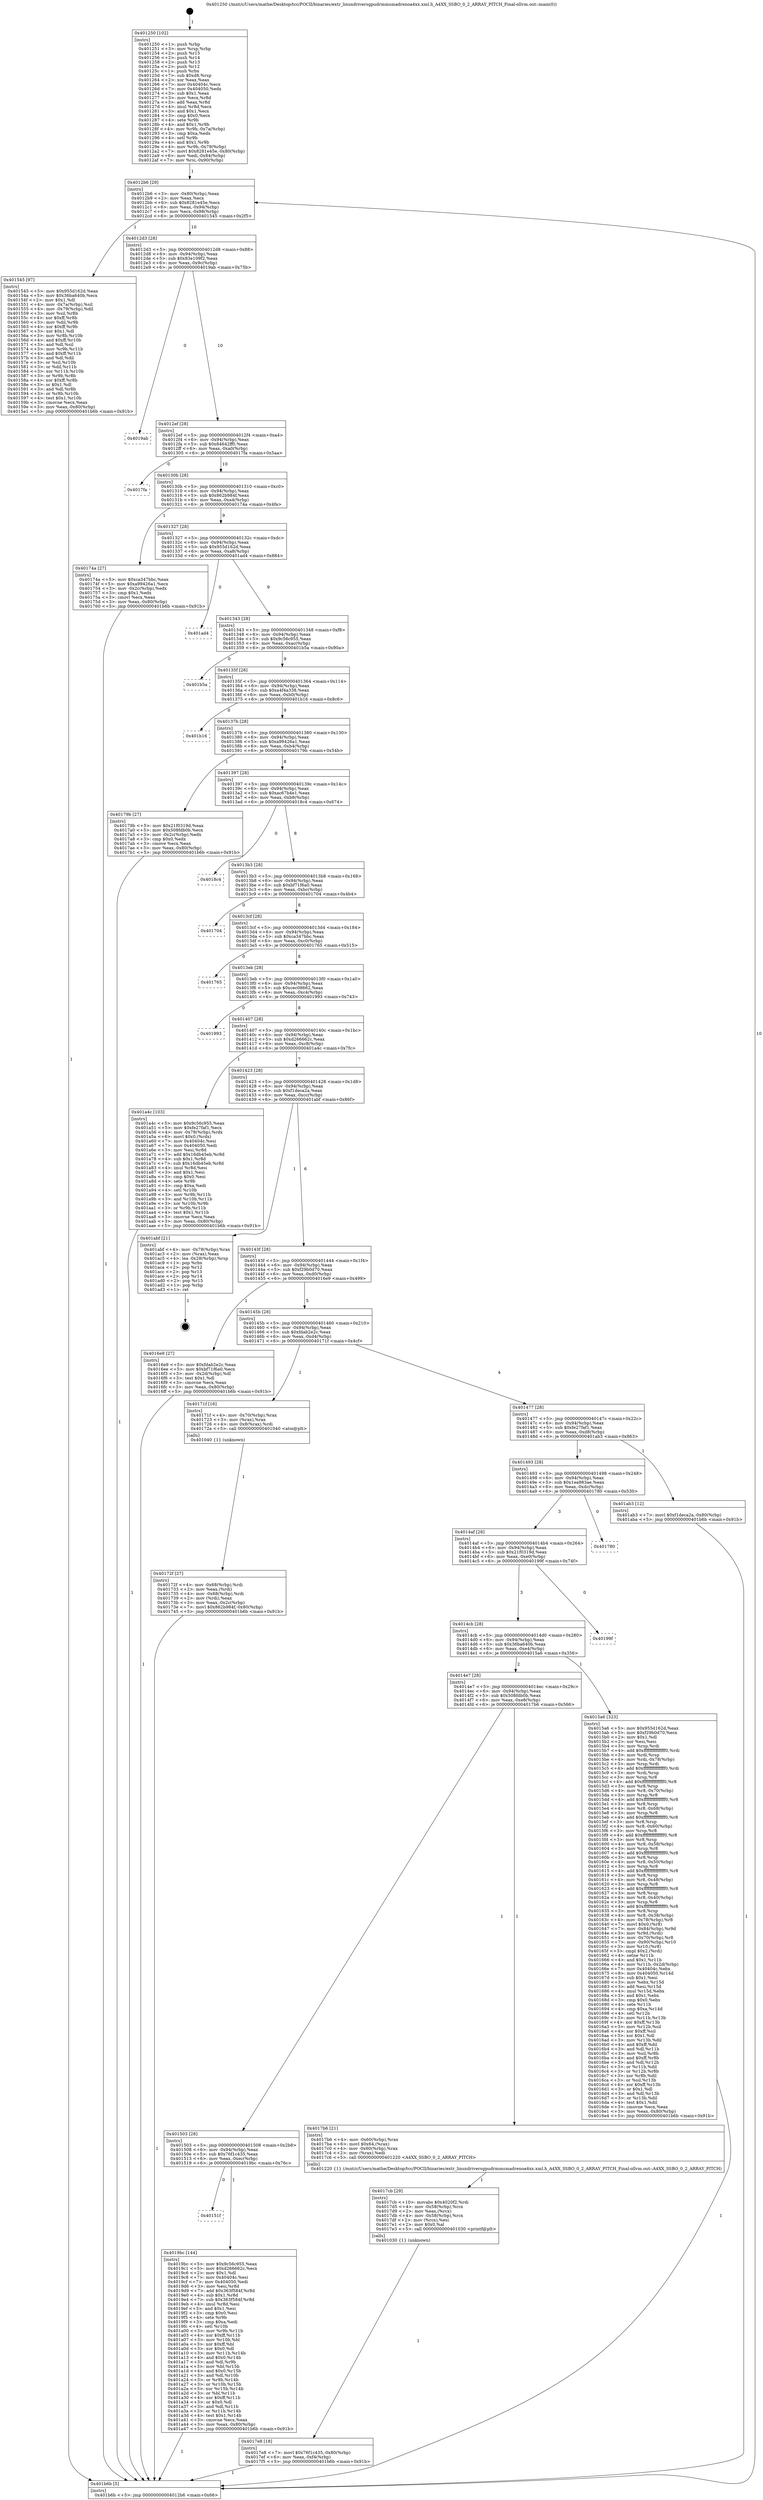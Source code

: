 digraph "0x401250" {
  label = "0x401250 (/mnt/c/Users/mathe/Desktop/tcc/POCII/binaries/extr_linuxdriversgpudrmmsmadrenoa4xx.xml.h_A4XX_SSBO_0_2_ARRAY_PITCH_Final-ollvm.out::main(0))"
  labelloc = "t"
  node[shape=record]

  Entry [label="",width=0.3,height=0.3,shape=circle,fillcolor=black,style=filled]
  "0x4012b6" [label="{
     0x4012b6 [29]\l
     | [instrs]\l
     &nbsp;&nbsp;0x4012b6 \<+3\>: mov -0x80(%rbp),%eax\l
     &nbsp;&nbsp;0x4012b9 \<+2\>: mov %eax,%ecx\l
     &nbsp;&nbsp;0x4012bb \<+6\>: sub $0x8281e45e,%ecx\l
     &nbsp;&nbsp;0x4012c1 \<+6\>: mov %eax,-0x94(%rbp)\l
     &nbsp;&nbsp;0x4012c7 \<+6\>: mov %ecx,-0x98(%rbp)\l
     &nbsp;&nbsp;0x4012cd \<+6\>: je 0000000000401545 \<main+0x2f5\>\l
  }"]
  "0x401545" [label="{
     0x401545 [97]\l
     | [instrs]\l
     &nbsp;&nbsp;0x401545 \<+5\>: mov $0x955d162d,%eax\l
     &nbsp;&nbsp;0x40154a \<+5\>: mov $0x36ba640b,%ecx\l
     &nbsp;&nbsp;0x40154f \<+2\>: mov $0x1,%dl\l
     &nbsp;&nbsp;0x401551 \<+4\>: mov -0x7a(%rbp),%sil\l
     &nbsp;&nbsp;0x401555 \<+4\>: mov -0x79(%rbp),%dil\l
     &nbsp;&nbsp;0x401559 \<+3\>: mov %sil,%r8b\l
     &nbsp;&nbsp;0x40155c \<+4\>: xor $0xff,%r8b\l
     &nbsp;&nbsp;0x401560 \<+3\>: mov %dil,%r9b\l
     &nbsp;&nbsp;0x401563 \<+4\>: xor $0xff,%r9b\l
     &nbsp;&nbsp;0x401567 \<+3\>: xor $0x1,%dl\l
     &nbsp;&nbsp;0x40156a \<+3\>: mov %r8b,%r10b\l
     &nbsp;&nbsp;0x40156d \<+4\>: and $0xff,%r10b\l
     &nbsp;&nbsp;0x401571 \<+3\>: and %dl,%sil\l
     &nbsp;&nbsp;0x401574 \<+3\>: mov %r9b,%r11b\l
     &nbsp;&nbsp;0x401577 \<+4\>: and $0xff,%r11b\l
     &nbsp;&nbsp;0x40157b \<+3\>: and %dl,%dil\l
     &nbsp;&nbsp;0x40157e \<+3\>: or %sil,%r10b\l
     &nbsp;&nbsp;0x401581 \<+3\>: or %dil,%r11b\l
     &nbsp;&nbsp;0x401584 \<+3\>: xor %r11b,%r10b\l
     &nbsp;&nbsp;0x401587 \<+3\>: or %r9b,%r8b\l
     &nbsp;&nbsp;0x40158a \<+4\>: xor $0xff,%r8b\l
     &nbsp;&nbsp;0x40158e \<+3\>: or $0x1,%dl\l
     &nbsp;&nbsp;0x401591 \<+3\>: and %dl,%r8b\l
     &nbsp;&nbsp;0x401594 \<+3\>: or %r8b,%r10b\l
     &nbsp;&nbsp;0x401597 \<+4\>: test $0x1,%r10b\l
     &nbsp;&nbsp;0x40159b \<+3\>: cmovne %ecx,%eax\l
     &nbsp;&nbsp;0x40159e \<+3\>: mov %eax,-0x80(%rbp)\l
     &nbsp;&nbsp;0x4015a1 \<+5\>: jmp 0000000000401b6b \<main+0x91b\>\l
  }"]
  "0x4012d3" [label="{
     0x4012d3 [28]\l
     | [instrs]\l
     &nbsp;&nbsp;0x4012d3 \<+5\>: jmp 00000000004012d8 \<main+0x88\>\l
     &nbsp;&nbsp;0x4012d8 \<+6\>: mov -0x94(%rbp),%eax\l
     &nbsp;&nbsp;0x4012de \<+5\>: sub $0x83e109f2,%eax\l
     &nbsp;&nbsp;0x4012e3 \<+6\>: mov %eax,-0x9c(%rbp)\l
     &nbsp;&nbsp;0x4012e9 \<+6\>: je 00000000004019ab \<main+0x75b\>\l
  }"]
  "0x401b6b" [label="{
     0x401b6b [5]\l
     | [instrs]\l
     &nbsp;&nbsp;0x401b6b \<+5\>: jmp 00000000004012b6 \<main+0x66\>\l
  }"]
  "0x401250" [label="{
     0x401250 [102]\l
     | [instrs]\l
     &nbsp;&nbsp;0x401250 \<+1\>: push %rbp\l
     &nbsp;&nbsp;0x401251 \<+3\>: mov %rsp,%rbp\l
     &nbsp;&nbsp;0x401254 \<+2\>: push %r15\l
     &nbsp;&nbsp;0x401256 \<+2\>: push %r14\l
     &nbsp;&nbsp;0x401258 \<+2\>: push %r13\l
     &nbsp;&nbsp;0x40125a \<+2\>: push %r12\l
     &nbsp;&nbsp;0x40125c \<+1\>: push %rbx\l
     &nbsp;&nbsp;0x40125d \<+7\>: sub $0xd8,%rsp\l
     &nbsp;&nbsp;0x401264 \<+2\>: xor %eax,%eax\l
     &nbsp;&nbsp;0x401266 \<+7\>: mov 0x40404c,%ecx\l
     &nbsp;&nbsp;0x40126d \<+7\>: mov 0x404050,%edx\l
     &nbsp;&nbsp;0x401274 \<+3\>: sub $0x1,%eax\l
     &nbsp;&nbsp;0x401277 \<+3\>: mov %ecx,%r8d\l
     &nbsp;&nbsp;0x40127a \<+3\>: add %eax,%r8d\l
     &nbsp;&nbsp;0x40127d \<+4\>: imul %r8d,%ecx\l
     &nbsp;&nbsp;0x401281 \<+3\>: and $0x1,%ecx\l
     &nbsp;&nbsp;0x401284 \<+3\>: cmp $0x0,%ecx\l
     &nbsp;&nbsp;0x401287 \<+4\>: sete %r9b\l
     &nbsp;&nbsp;0x40128b \<+4\>: and $0x1,%r9b\l
     &nbsp;&nbsp;0x40128f \<+4\>: mov %r9b,-0x7a(%rbp)\l
     &nbsp;&nbsp;0x401293 \<+3\>: cmp $0xa,%edx\l
     &nbsp;&nbsp;0x401296 \<+4\>: setl %r9b\l
     &nbsp;&nbsp;0x40129a \<+4\>: and $0x1,%r9b\l
     &nbsp;&nbsp;0x40129e \<+4\>: mov %r9b,-0x79(%rbp)\l
     &nbsp;&nbsp;0x4012a2 \<+7\>: movl $0x8281e45e,-0x80(%rbp)\l
     &nbsp;&nbsp;0x4012a9 \<+6\>: mov %edi,-0x84(%rbp)\l
     &nbsp;&nbsp;0x4012af \<+7\>: mov %rsi,-0x90(%rbp)\l
  }"]
  Exit [label="",width=0.3,height=0.3,shape=circle,fillcolor=black,style=filled,peripheries=2]
  "0x4019ab" [label="{
     0x4019ab\l
  }", style=dashed]
  "0x4012ef" [label="{
     0x4012ef [28]\l
     | [instrs]\l
     &nbsp;&nbsp;0x4012ef \<+5\>: jmp 00000000004012f4 \<main+0xa4\>\l
     &nbsp;&nbsp;0x4012f4 \<+6\>: mov -0x94(%rbp),%eax\l
     &nbsp;&nbsp;0x4012fa \<+5\>: sub $0x84642ff0,%eax\l
     &nbsp;&nbsp;0x4012ff \<+6\>: mov %eax,-0xa0(%rbp)\l
     &nbsp;&nbsp;0x401305 \<+6\>: je 00000000004017fa \<main+0x5aa\>\l
  }"]
  "0x40151f" [label="{
     0x40151f\l
  }", style=dashed]
  "0x4017fa" [label="{
     0x4017fa\l
  }", style=dashed]
  "0x40130b" [label="{
     0x40130b [28]\l
     | [instrs]\l
     &nbsp;&nbsp;0x40130b \<+5\>: jmp 0000000000401310 \<main+0xc0\>\l
     &nbsp;&nbsp;0x401310 \<+6\>: mov -0x94(%rbp),%eax\l
     &nbsp;&nbsp;0x401316 \<+5\>: sub $0x862b984f,%eax\l
     &nbsp;&nbsp;0x40131b \<+6\>: mov %eax,-0xa4(%rbp)\l
     &nbsp;&nbsp;0x401321 \<+6\>: je 000000000040174a \<main+0x4fa\>\l
  }"]
  "0x4019bc" [label="{
     0x4019bc [144]\l
     | [instrs]\l
     &nbsp;&nbsp;0x4019bc \<+5\>: mov $0x9c56c955,%eax\l
     &nbsp;&nbsp;0x4019c1 \<+5\>: mov $0xd266662c,%ecx\l
     &nbsp;&nbsp;0x4019c6 \<+2\>: mov $0x1,%dl\l
     &nbsp;&nbsp;0x4019c8 \<+7\>: mov 0x40404c,%esi\l
     &nbsp;&nbsp;0x4019cf \<+7\>: mov 0x404050,%edi\l
     &nbsp;&nbsp;0x4019d6 \<+3\>: mov %esi,%r8d\l
     &nbsp;&nbsp;0x4019d9 \<+7\>: add $0x363f584f,%r8d\l
     &nbsp;&nbsp;0x4019e0 \<+4\>: sub $0x1,%r8d\l
     &nbsp;&nbsp;0x4019e4 \<+7\>: sub $0x363f584f,%r8d\l
     &nbsp;&nbsp;0x4019eb \<+4\>: imul %r8d,%esi\l
     &nbsp;&nbsp;0x4019ef \<+3\>: and $0x1,%esi\l
     &nbsp;&nbsp;0x4019f2 \<+3\>: cmp $0x0,%esi\l
     &nbsp;&nbsp;0x4019f5 \<+4\>: sete %r9b\l
     &nbsp;&nbsp;0x4019f9 \<+3\>: cmp $0xa,%edi\l
     &nbsp;&nbsp;0x4019fc \<+4\>: setl %r10b\l
     &nbsp;&nbsp;0x401a00 \<+3\>: mov %r9b,%r11b\l
     &nbsp;&nbsp;0x401a03 \<+4\>: xor $0xff,%r11b\l
     &nbsp;&nbsp;0x401a07 \<+3\>: mov %r10b,%bl\l
     &nbsp;&nbsp;0x401a0a \<+3\>: xor $0xff,%bl\l
     &nbsp;&nbsp;0x401a0d \<+3\>: xor $0x0,%dl\l
     &nbsp;&nbsp;0x401a10 \<+3\>: mov %r11b,%r14b\l
     &nbsp;&nbsp;0x401a13 \<+4\>: and $0x0,%r14b\l
     &nbsp;&nbsp;0x401a17 \<+3\>: and %dl,%r9b\l
     &nbsp;&nbsp;0x401a1a \<+3\>: mov %bl,%r15b\l
     &nbsp;&nbsp;0x401a1d \<+4\>: and $0x0,%r15b\l
     &nbsp;&nbsp;0x401a21 \<+3\>: and %dl,%r10b\l
     &nbsp;&nbsp;0x401a24 \<+3\>: or %r9b,%r14b\l
     &nbsp;&nbsp;0x401a27 \<+3\>: or %r10b,%r15b\l
     &nbsp;&nbsp;0x401a2a \<+3\>: xor %r15b,%r14b\l
     &nbsp;&nbsp;0x401a2d \<+3\>: or %bl,%r11b\l
     &nbsp;&nbsp;0x401a30 \<+4\>: xor $0xff,%r11b\l
     &nbsp;&nbsp;0x401a34 \<+3\>: or $0x0,%dl\l
     &nbsp;&nbsp;0x401a37 \<+3\>: and %dl,%r11b\l
     &nbsp;&nbsp;0x401a3a \<+3\>: or %r11b,%r14b\l
     &nbsp;&nbsp;0x401a3d \<+4\>: test $0x1,%r14b\l
     &nbsp;&nbsp;0x401a41 \<+3\>: cmovne %ecx,%eax\l
     &nbsp;&nbsp;0x401a44 \<+3\>: mov %eax,-0x80(%rbp)\l
     &nbsp;&nbsp;0x401a47 \<+5\>: jmp 0000000000401b6b \<main+0x91b\>\l
  }"]
  "0x40174a" [label="{
     0x40174a [27]\l
     | [instrs]\l
     &nbsp;&nbsp;0x40174a \<+5\>: mov $0xca347bbc,%eax\l
     &nbsp;&nbsp;0x40174f \<+5\>: mov $0xa99426a1,%ecx\l
     &nbsp;&nbsp;0x401754 \<+3\>: mov -0x2c(%rbp),%edx\l
     &nbsp;&nbsp;0x401757 \<+3\>: cmp $0x1,%edx\l
     &nbsp;&nbsp;0x40175a \<+3\>: cmovl %ecx,%eax\l
     &nbsp;&nbsp;0x40175d \<+3\>: mov %eax,-0x80(%rbp)\l
     &nbsp;&nbsp;0x401760 \<+5\>: jmp 0000000000401b6b \<main+0x91b\>\l
  }"]
  "0x401327" [label="{
     0x401327 [28]\l
     | [instrs]\l
     &nbsp;&nbsp;0x401327 \<+5\>: jmp 000000000040132c \<main+0xdc\>\l
     &nbsp;&nbsp;0x40132c \<+6\>: mov -0x94(%rbp),%eax\l
     &nbsp;&nbsp;0x401332 \<+5\>: sub $0x955d162d,%eax\l
     &nbsp;&nbsp;0x401337 \<+6\>: mov %eax,-0xa8(%rbp)\l
     &nbsp;&nbsp;0x40133d \<+6\>: je 0000000000401ad4 \<main+0x884\>\l
  }"]
  "0x4017e8" [label="{
     0x4017e8 [18]\l
     | [instrs]\l
     &nbsp;&nbsp;0x4017e8 \<+7\>: movl $0x76f1c435,-0x80(%rbp)\l
     &nbsp;&nbsp;0x4017ef \<+6\>: mov %eax,-0xf4(%rbp)\l
     &nbsp;&nbsp;0x4017f5 \<+5\>: jmp 0000000000401b6b \<main+0x91b\>\l
  }"]
  "0x401ad4" [label="{
     0x401ad4\l
  }", style=dashed]
  "0x401343" [label="{
     0x401343 [28]\l
     | [instrs]\l
     &nbsp;&nbsp;0x401343 \<+5\>: jmp 0000000000401348 \<main+0xf8\>\l
     &nbsp;&nbsp;0x401348 \<+6\>: mov -0x94(%rbp),%eax\l
     &nbsp;&nbsp;0x40134e \<+5\>: sub $0x9c56c955,%eax\l
     &nbsp;&nbsp;0x401353 \<+6\>: mov %eax,-0xac(%rbp)\l
     &nbsp;&nbsp;0x401359 \<+6\>: je 0000000000401b5a \<main+0x90a\>\l
  }"]
  "0x4017cb" [label="{
     0x4017cb [29]\l
     | [instrs]\l
     &nbsp;&nbsp;0x4017cb \<+10\>: movabs $0x4020f2,%rdi\l
     &nbsp;&nbsp;0x4017d5 \<+4\>: mov -0x58(%rbp),%rcx\l
     &nbsp;&nbsp;0x4017d9 \<+2\>: mov %eax,(%rcx)\l
     &nbsp;&nbsp;0x4017db \<+4\>: mov -0x58(%rbp),%rcx\l
     &nbsp;&nbsp;0x4017df \<+2\>: mov (%rcx),%esi\l
     &nbsp;&nbsp;0x4017e1 \<+2\>: mov $0x0,%al\l
     &nbsp;&nbsp;0x4017e3 \<+5\>: call 0000000000401030 \<printf@plt\>\l
     | [calls]\l
     &nbsp;&nbsp;0x401030 \{1\} (unknown)\l
  }"]
  "0x401b5a" [label="{
     0x401b5a\l
  }", style=dashed]
  "0x40135f" [label="{
     0x40135f [28]\l
     | [instrs]\l
     &nbsp;&nbsp;0x40135f \<+5\>: jmp 0000000000401364 \<main+0x114\>\l
     &nbsp;&nbsp;0x401364 \<+6\>: mov -0x94(%rbp),%eax\l
     &nbsp;&nbsp;0x40136a \<+5\>: sub $0xa4f4a338,%eax\l
     &nbsp;&nbsp;0x40136f \<+6\>: mov %eax,-0xb0(%rbp)\l
     &nbsp;&nbsp;0x401375 \<+6\>: je 0000000000401b16 \<main+0x8c6\>\l
  }"]
  "0x401503" [label="{
     0x401503 [28]\l
     | [instrs]\l
     &nbsp;&nbsp;0x401503 \<+5\>: jmp 0000000000401508 \<main+0x2b8\>\l
     &nbsp;&nbsp;0x401508 \<+6\>: mov -0x94(%rbp),%eax\l
     &nbsp;&nbsp;0x40150e \<+5\>: sub $0x76f1c435,%eax\l
     &nbsp;&nbsp;0x401513 \<+6\>: mov %eax,-0xec(%rbp)\l
     &nbsp;&nbsp;0x401519 \<+6\>: je 00000000004019bc \<main+0x76c\>\l
  }"]
  "0x401b16" [label="{
     0x401b16\l
  }", style=dashed]
  "0x40137b" [label="{
     0x40137b [28]\l
     | [instrs]\l
     &nbsp;&nbsp;0x40137b \<+5\>: jmp 0000000000401380 \<main+0x130\>\l
     &nbsp;&nbsp;0x401380 \<+6\>: mov -0x94(%rbp),%eax\l
     &nbsp;&nbsp;0x401386 \<+5\>: sub $0xa99426a1,%eax\l
     &nbsp;&nbsp;0x40138b \<+6\>: mov %eax,-0xb4(%rbp)\l
     &nbsp;&nbsp;0x401391 \<+6\>: je 000000000040179b \<main+0x54b\>\l
  }"]
  "0x4017b6" [label="{
     0x4017b6 [21]\l
     | [instrs]\l
     &nbsp;&nbsp;0x4017b6 \<+4\>: mov -0x60(%rbp),%rax\l
     &nbsp;&nbsp;0x4017ba \<+6\>: movl $0x64,(%rax)\l
     &nbsp;&nbsp;0x4017c0 \<+4\>: mov -0x60(%rbp),%rax\l
     &nbsp;&nbsp;0x4017c4 \<+2\>: mov (%rax),%edi\l
     &nbsp;&nbsp;0x4017c6 \<+5\>: call 0000000000401220 \<A4XX_SSBO_0_2_ARRAY_PITCH\>\l
     | [calls]\l
     &nbsp;&nbsp;0x401220 \{1\} (/mnt/c/Users/mathe/Desktop/tcc/POCII/binaries/extr_linuxdriversgpudrmmsmadrenoa4xx.xml.h_A4XX_SSBO_0_2_ARRAY_PITCH_Final-ollvm.out::A4XX_SSBO_0_2_ARRAY_PITCH)\l
  }"]
  "0x40179b" [label="{
     0x40179b [27]\l
     | [instrs]\l
     &nbsp;&nbsp;0x40179b \<+5\>: mov $0x21f0319d,%eax\l
     &nbsp;&nbsp;0x4017a0 \<+5\>: mov $0x508fdb0b,%ecx\l
     &nbsp;&nbsp;0x4017a5 \<+3\>: mov -0x2c(%rbp),%edx\l
     &nbsp;&nbsp;0x4017a8 \<+3\>: cmp $0x0,%edx\l
     &nbsp;&nbsp;0x4017ab \<+3\>: cmove %ecx,%eax\l
     &nbsp;&nbsp;0x4017ae \<+3\>: mov %eax,-0x80(%rbp)\l
     &nbsp;&nbsp;0x4017b1 \<+5\>: jmp 0000000000401b6b \<main+0x91b\>\l
  }"]
  "0x401397" [label="{
     0x401397 [28]\l
     | [instrs]\l
     &nbsp;&nbsp;0x401397 \<+5\>: jmp 000000000040139c \<main+0x14c\>\l
     &nbsp;&nbsp;0x40139c \<+6\>: mov -0x94(%rbp),%eax\l
     &nbsp;&nbsp;0x4013a2 \<+5\>: sub $0xac67b4e1,%eax\l
     &nbsp;&nbsp;0x4013a7 \<+6\>: mov %eax,-0xb8(%rbp)\l
     &nbsp;&nbsp;0x4013ad \<+6\>: je 00000000004018c4 \<main+0x674\>\l
  }"]
  "0x40172f" [label="{
     0x40172f [27]\l
     | [instrs]\l
     &nbsp;&nbsp;0x40172f \<+4\>: mov -0x68(%rbp),%rdi\l
     &nbsp;&nbsp;0x401733 \<+2\>: mov %eax,(%rdi)\l
     &nbsp;&nbsp;0x401735 \<+4\>: mov -0x68(%rbp),%rdi\l
     &nbsp;&nbsp;0x401739 \<+2\>: mov (%rdi),%eax\l
     &nbsp;&nbsp;0x40173b \<+3\>: mov %eax,-0x2c(%rbp)\l
     &nbsp;&nbsp;0x40173e \<+7\>: movl $0x862b984f,-0x80(%rbp)\l
     &nbsp;&nbsp;0x401745 \<+5\>: jmp 0000000000401b6b \<main+0x91b\>\l
  }"]
  "0x4018c4" [label="{
     0x4018c4\l
  }", style=dashed]
  "0x4013b3" [label="{
     0x4013b3 [28]\l
     | [instrs]\l
     &nbsp;&nbsp;0x4013b3 \<+5\>: jmp 00000000004013b8 \<main+0x168\>\l
     &nbsp;&nbsp;0x4013b8 \<+6\>: mov -0x94(%rbp),%eax\l
     &nbsp;&nbsp;0x4013be \<+5\>: sub $0xbf71f6a0,%eax\l
     &nbsp;&nbsp;0x4013c3 \<+6\>: mov %eax,-0xbc(%rbp)\l
     &nbsp;&nbsp;0x4013c9 \<+6\>: je 0000000000401704 \<main+0x4b4\>\l
  }"]
  "0x4014e7" [label="{
     0x4014e7 [28]\l
     | [instrs]\l
     &nbsp;&nbsp;0x4014e7 \<+5\>: jmp 00000000004014ec \<main+0x29c\>\l
     &nbsp;&nbsp;0x4014ec \<+6\>: mov -0x94(%rbp),%eax\l
     &nbsp;&nbsp;0x4014f2 \<+5\>: sub $0x508fdb0b,%eax\l
     &nbsp;&nbsp;0x4014f7 \<+6\>: mov %eax,-0xe8(%rbp)\l
     &nbsp;&nbsp;0x4014fd \<+6\>: je 00000000004017b6 \<main+0x566\>\l
  }"]
  "0x401704" [label="{
     0x401704\l
  }", style=dashed]
  "0x4013cf" [label="{
     0x4013cf [28]\l
     | [instrs]\l
     &nbsp;&nbsp;0x4013cf \<+5\>: jmp 00000000004013d4 \<main+0x184\>\l
     &nbsp;&nbsp;0x4013d4 \<+6\>: mov -0x94(%rbp),%eax\l
     &nbsp;&nbsp;0x4013da \<+5\>: sub $0xca347bbc,%eax\l
     &nbsp;&nbsp;0x4013df \<+6\>: mov %eax,-0xc0(%rbp)\l
     &nbsp;&nbsp;0x4013e5 \<+6\>: je 0000000000401765 \<main+0x515\>\l
  }"]
  "0x4015a6" [label="{
     0x4015a6 [323]\l
     | [instrs]\l
     &nbsp;&nbsp;0x4015a6 \<+5\>: mov $0x955d162d,%eax\l
     &nbsp;&nbsp;0x4015ab \<+5\>: mov $0xf29b0d70,%ecx\l
     &nbsp;&nbsp;0x4015b0 \<+2\>: mov $0x1,%dl\l
     &nbsp;&nbsp;0x4015b2 \<+2\>: xor %esi,%esi\l
     &nbsp;&nbsp;0x4015b4 \<+3\>: mov %rsp,%rdi\l
     &nbsp;&nbsp;0x4015b7 \<+4\>: add $0xfffffffffffffff0,%rdi\l
     &nbsp;&nbsp;0x4015bb \<+3\>: mov %rdi,%rsp\l
     &nbsp;&nbsp;0x4015be \<+4\>: mov %rdi,-0x78(%rbp)\l
     &nbsp;&nbsp;0x4015c2 \<+3\>: mov %rsp,%rdi\l
     &nbsp;&nbsp;0x4015c5 \<+4\>: add $0xfffffffffffffff0,%rdi\l
     &nbsp;&nbsp;0x4015c9 \<+3\>: mov %rdi,%rsp\l
     &nbsp;&nbsp;0x4015cc \<+3\>: mov %rsp,%r8\l
     &nbsp;&nbsp;0x4015cf \<+4\>: add $0xfffffffffffffff0,%r8\l
     &nbsp;&nbsp;0x4015d3 \<+3\>: mov %r8,%rsp\l
     &nbsp;&nbsp;0x4015d6 \<+4\>: mov %r8,-0x70(%rbp)\l
     &nbsp;&nbsp;0x4015da \<+3\>: mov %rsp,%r8\l
     &nbsp;&nbsp;0x4015dd \<+4\>: add $0xfffffffffffffff0,%r8\l
     &nbsp;&nbsp;0x4015e1 \<+3\>: mov %r8,%rsp\l
     &nbsp;&nbsp;0x4015e4 \<+4\>: mov %r8,-0x68(%rbp)\l
     &nbsp;&nbsp;0x4015e8 \<+3\>: mov %rsp,%r8\l
     &nbsp;&nbsp;0x4015eb \<+4\>: add $0xfffffffffffffff0,%r8\l
     &nbsp;&nbsp;0x4015ef \<+3\>: mov %r8,%rsp\l
     &nbsp;&nbsp;0x4015f2 \<+4\>: mov %r8,-0x60(%rbp)\l
     &nbsp;&nbsp;0x4015f6 \<+3\>: mov %rsp,%r8\l
     &nbsp;&nbsp;0x4015f9 \<+4\>: add $0xfffffffffffffff0,%r8\l
     &nbsp;&nbsp;0x4015fd \<+3\>: mov %r8,%rsp\l
     &nbsp;&nbsp;0x401600 \<+4\>: mov %r8,-0x58(%rbp)\l
     &nbsp;&nbsp;0x401604 \<+3\>: mov %rsp,%r8\l
     &nbsp;&nbsp;0x401607 \<+4\>: add $0xfffffffffffffff0,%r8\l
     &nbsp;&nbsp;0x40160b \<+3\>: mov %r8,%rsp\l
     &nbsp;&nbsp;0x40160e \<+4\>: mov %r8,-0x50(%rbp)\l
     &nbsp;&nbsp;0x401612 \<+3\>: mov %rsp,%r8\l
     &nbsp;&nbsp;0x401615 \<+4\>: add $0xfffffffffffffff0,%r8\l
     &nbsp;&nbsp;0x401619 \<+3\>: mov %r8,%rsp\l
     &nbsp;&nbsp;0x40161c \<+4\>: mov %r8,-0x48(%rbp)\l
     &nbsp;&nbsp;0x401620 \<+3\>: mov %rsp,%r8\l
     &nbsp;&nbsp;0x401623 \<+4\>: add $0xfffffffffffffff0,%r8\l
     &nbsp;&nbsp;0x401627 \<+3\>: mov %r8,%rsp\l
     &nbsp;&nbsp;0x40162a \<+4\>: mov %r8,-0x40(%rbp)\l
     &nbsp;&nbsp;0x40162e \<+3\>: mov %rsp,%r8\l
     &nbsp;&nbsp;0x401631 \<+4\>: add $0xfffffffffffffff0,%r8\l
     &nbsp;&nbsp;0x401635 \<+3\>: mov %r8,%rsp\l
     &nbsp;&nbsp;0x401638 \<+4\>: mov %r8,-0x38(%rbp)\l
     &nbsp;&nbsp;0x40163c \<+4\>: mov -0x78(%rbp),%r8\l
     &nbsp;&nbsp;0x401640 \<+7\>: movl $0x0,(%r8)\l
     &nbsp;&nbsp;0x401647 \<+7\>: mov -0x84(%rbp),%r9d\l
     &nbsp;&nbsp;0x40164e \<+3\>: mov %r9d,(%rdi)\l
     &nbsp;&nbsp;0x401651 \<+4\>: mov -0x70(%rbp),%r8\l
     &nbsp;&nbsp;0x401655 \<+7\>: mov -0x90(%rbp),%r10\l
     &nbsp;&nbsp;0x40165c \<+3\>: mov %r10,(%r8)\l
     &nbsp;&nbsp;0x40165f \<+3\>: cmpl $0x2,(%rdi)\l
     &nbsp;&nbsp;0x401662 \<+4\>: setne %r11b\l
     &nbsp;&nbsp;0x401666 \<+4\>: and $0x1,%r11b\l
     &nbsp;&nbsp;0x40166a \<+4\>: mov %r11b,-0x2d(%rbp)\l
     &nbsp;&nbsp;0x40166e \<+7\>: mov 0x40404c,%ebx\l
     &nbsp;&nbsp;0x401675 \<+8\>: mov 0x404050,%r14d\l
     &nbsp;&nbsp;0x40167d \<+3\>: sub $0x1,%esi\l
     &nbsp;&nbsp;0x401680 \<+3\>: mov %ebx,%r15d\l
     &nbsp;&nbsp;0x401683 \<+3\>: add %esi,%r15d\l
     &nbsp;&nbsp;0x401686 \<+4\>: imul %r15d,%ebx\l
     &nbsp;&nbsp;0x40168a \<+3\>: and $0x1,%ebx\l
     &nbsp;&nbsp;0x40168d \<+3\>: cmp $0x0,%ebx\l
     &nbsp;&nbsp;0x401690 \<+4\>: sete %r11b\l
     &nbsp;&nbsp;0x401694 \<+4\>: cmp $0xa,%r14d\l
     &nbsp;&nbsp;0x401698 \<+4\>: setl %r12b\l
     &nbsp;&nbsp;0x40169c \<+3\>: mov %r11b,%r13b\l
     &nbsp;&nbsp;0x40169f \<+4\>: xor $0xff,%r13b\l
     &nbsp;&nbsp;0x4016a3 \<+3\>: mov %r12b,%sil\l
     &nbsp;&nbsp;0x4016a6 \<+4\>: xor $0xff,%sil\l
     &nbsp;&nbsp;0x4016aa \<+3\>: xor $0x1,%dl\l
     &nbsp;&nbsp;0x4016ad \<+3\>: mov %r13b,%dil\l
     &nbsp;&nbsp;0x4016b0 \<+4\>: and $0xff,%dil\l
     &nbsp;&nbsp;0x4016b4 \<+3\>: and %dl,%r11b\l
     &nbsp;&nbsp;0x4016b7 \<+3\>: mov %sil,%r8b\l
     &nbsp;&nbsp;0x4016ba \<+4\>: and $0xff,%r8b\l
     &nbsp;&nbsp;0x4016be \<+3\>: and %dl,%r12b\l
     &nbsp;&nbsp;0x4016c1 \<+3\>: or %r11b,%dil\l
     &nbsp;&nbsp;0x4016c4 \<+3\>: or %r12b,%r8b\l
     &nbsp;&nbsp;0x4016c7 \<+3\>: xor %r8b,%dil\l
     &nbsp;&nbsp;0x4016ca \<+3\>: or %sil,%r13b\l
     &nbsp;&nbsp;0x4016cd \<+4\>: xor $0xff,%r13b\l
     &nbsp;&nbsp;0x4016d1 \<+3\>: or $0x1,%dl\l
     &nbsp;&nbsp;0x4016d4 \<+3\>: and %dl,%r13b\l
     &nbsp;&nbsp;0x4016d7 \<+3\>: or %r13b,%dil\l
     &nbsp;&nbsp;0x4016da \<+4\>: test $0x1,%dil\l
     &nbsp;&nbsp;0x4016de \<+3\>: cmovne %ecx,%eax\l
     &nbsp;&nbsp;0x4016e1 \<+3\>: mov %eax,-0x80(%rbp)\l
     &nbsp;&nbsp;0x4016e4 \<+5\>: jmp 0000000000401b6b \<main+0x91b\>\l
  }"]
  "0x401765" [label="{
     0x401765\l
  }", style=dashed]
  "0x4013eb" [label="{
     0x4013eb [28]\l
     | [instrs]\l
     &nbsp;&nbsp;0x4013eb \<+5\>: jmp 00000000004013f0 \<main+0x1a0\>\l
     &nbsp;&nbsp;0x4013f0 \<+6\>: mov -0x94(%rbp),%eax\l
     &nbsp;&nbsp;0x4013f6 \<+5\>: sub $0xcec08662,%eax\l
     &nbsp;&nbsp;0x4013fb \<+6\>: mov %eax,-0xc4(%rbp)\l
     &nbsp;&nbsp;0x401401 \<+6\>: je 0000000000401993 \<main+0x743\>\l
  }"]
  "0x4014cb" [label="{
     0x4014cb [28]\l
     | [instrs]\l
     &nbsp;&nbsp;0x4014cb \<+5\>: jmp 00000000004014d0 \<main+0x280\>\l
     &nbsp;&nbsp;0x4014d0 \<+6\>: mov -0x94(%rbp),%eax\l
     &nbsp;&nbsp;0x4014d6 \<+5\>: sub $0x36ba640b,%eax\l
     &nbsp;&nbsp;0x4014db \<+6\>: mov %eax,-0xe4(%rbp)\l
     &nbsp;&nbsp;0x4014e1 \<+6\>: je 00000000004015a6 \<main+0x356\>\l
  }"]
  "0x401993" [label="{
     0x401993\l
  }", style=dashed]
  "0x401407" [label="{
     0x401407 [28]\l
     | [instrs]\l
     &nbsp;&nbsp;0x401407 \<+5\>: jmp 000000000040140c \<main+0x1bc\>\l
     &nbsp;&nbsp;0x40140c \<+6\>: mov -0x94(%rbp),%eax\l
     &nbsp;&nbsp;0x401412 \<+5\>: sub $0xd266662c,%eax\l
     &nbsp;&nbsp;0x401417 \<+6\>: mov %eax,-0xc8(%rbp)\l
     &nbsp;&nbsp;0x40141d \<+6\>: je 0000000000401a4c \<main+0x7fc\>\l
  }"]
  "0x40199f" [label="{
     0x40199f\l
  }", style=dashed]
  "0x401a4c" [label="{
     0x401a4c [103]\l
     | [instrs]\l
     &nbsp;&nbsp;0x401a4c \<+5\>: mov $0x9c56c955,%eax\l
     &nbsp;&nbsp;0x401a51 \<+5\>: mov $0xfe27faf1,%ecx\l
     &nbsp;&nbsp;0x401a56 \<+4\>: mov -0x78(%rbp),%rdx\l
     &nbsp;&nbsp;0x401a5a \<+6\>: movl $0x0,(%rdx)\l
     &nbsp;&nbsp;0x401a60 \<+7\>: mov 0x40404c,%esi\l
     &nbsp;&nbsp;0x401a67 \<+7\>: mov 0x404050,%edi\l
     &nbsp;&nbsp;0x401a6e \<+3\>: mov %esi,%r8d\l
     &nbsp;&nbsp;0x401a71 \<+7\>: add $0x16db45eb,%r8d\l
     &nbsp;&nbsp;0x401a78 \<+4\>: sub $0x1,%r8d\l
     &nbsp;&nbsp;0x401a7c \<+7\>: sub $0x16db45eb,%r8d\l
     &nbsp;&nbsp;0x401a83 \<+4\>: imul %r8d,%esi\l
     &nbsp;&nbsp;0x401a87 \<+3\>: and $0x1,%esi\l
     &nbsp;&nbsp;0x401a8a \<+3\>: cmp $0x0,%esi\l
     &nbsp;&nbsp;0x401a8d \<+4\>: sete %r9b\l
     &nbsp;&nbsp;0x401a91 \<+3\>: cmp $0xa,%edi\l
     &nbsp;&nbsp;0x401a94 \<+4\>: setl %r10b\l
     &nbsp;&nbsp;0x401a98 \<+3\>: mov %r9b,%r11b\l
     &nbsp;&nbsp;0x401a9b \<+3\>: and %r10b,%r11b\l
     &nbsp;&nbsp;0x401a9e \<+3\>: xor %r10b,%r9b\l
     &nbsp;&nbsp;0x401aa1 \<+3\>: or %r9b,%r11b\l
     &nbsp;&nbsp;0x401aa4 \<+4\>: test $0x1,%r11b\l
     &nbsp;&nbsp;0x401aa8 \<+3\>: cmovne %ecx,%eax\l
     &nbsp;&nbsp;0x401aab \<+3\>: mov %eax,-0x80(%rbp)\l
     &nbsp;&nbsp;0x401aae \<+5\>: jmp 0000000000401b6b \<main+0x91b\>\l
  }"]
  "0x401423" [label="{
     0x401423 [28]\l
     | [instrs]\l
     &nbsp;&nbsp;0x401423 \<+5\>: jmp 0000000000401428 \<main+0x1d8\>\l
     &nbsp;&nbsp;0x401428 \<+6\>: mov -0x94(%rbp),%eax\l
     &nbsp;&nbsp;0x40142e \<+5\>: sub $0xf1deca2a,%eax\l
     &nbsp;&nbsp;0x401433 \<+6\>: mov %eax,-0xcc(%rbp)\l
     &nbsp;&nbsp;0x401439 \<+6\>: je 0000000000401abf \<main+0x86f\>\l
  }"]
  "0x4014af" [label="{
     0x4014af [28]\l
     | [instrs]\l
     &nbsp;&nbsp;0x4014af \<+5\>: jmp 00000000004014b4 \<main+0x264\>\l
     &nbsp;&nbsp;0x4014b4 \<+6\>: mov -0x94(%rbp),%eax\l
     &nbsp;&nbsp;0x4014ba \<+5\>: sub $0x21f0319d,%eax\l
     &nbsp;&nbsp;0x4014bf \<+6\>: mov %eax,-0xe0(%rbp)\l
     &nbsp;&nbsp;0x4014c5 \<+6\>: je 000000000040199f \<main+0x74f\>\l
  }"]
  "0x401abf" [label="{
     0x401abf [21]\l
     | [instrs]\l
     &nbsp;&nbsp;0x401abf \<+4\>: mov -0x78(%rbp),%rax\l
     &nbsp;&nbsp;0x401ac3 \<+2\>: mov (%rax),%eax\l
     &nbsp;&nbsp;0x401ac5 \<+4\>: lea -0x28(%rbp),%rsp\l
     &nbsp;&nbsp;0x401ac9 \<+1\>: pop %rbx\l
     &nbsp;&nbsp;0x401aca \<+2\>: pop %r12\l
     &nbsp;&nbsp;0x401acc \<+2\>: pop %r13\l
     &nbsp;&nbsp;0x401ace \<+2\>: pop %r14\l
     &nbsp;&nbsp;0x401ad0 \<+2\>: pop %r15\l
     &nbsp;&nbsp;0x401ad2 \<+1\>: pop %rbp\l
     &nbsp;&nbsp;0x401ad3 \<+1\>: ret\l
  }"]
  "0x40143f" [label="{
     0x40143f [28]\l
     | [instrs]\l
     &nbsp;&nbsp;0x40143f \<+5\>: jmp 0000000000401444 \<main+0x1f4\>\l
     &nbsp;&nbsp;0x401444 \<+6\>: mov -0x94(%rbp),%eax\l
     &nbsp;&nbsp;0x40144a \<+5\>: sub $0xf29b0d70,%eax\l
     &nbsp;&nbsp;0x40144f \<+6\>: mov %eax,-0xd0(%rbp)\l
     &nbsp;&nbsp;0x401455 \<+6\>: je 00000000004016e9 \<main+0x499\>\l
  }"]
  "0x401780" [label="{
     0x401780\l
  }", style=dashed]
  "0x4016e9" [label="{
     0x4016e9 [27]\l
     | [instrs]\l
     &nbsp;&nbsp;0x4016e9 \<+5\>: mov $0xfdab2e2c,%eax\l
     &nbsp;&nbsp;0x4016ee \<+5\>: mov $0xbf71f6a0,%ecx\l
     &nbsp;&nbsp;0x4016f3 \<+3\>: mov -0x2d(%rbp),%dl\l
     &nbsp;&nbsp;0x4016f6 \<+3\>: test $0x1,%dl\l
     &nbsp;&nbsp;0x4016f9 \<+3\>: cmovne %ecx,%eax\l
     &nbsp;&nbsp;0x4016fc \<+3\>: mov %eax,-0x80(%rbp)\l
     &nbsp;&nbsp;0x4016ff \<+5\>: jmp 0000000000401b6b \<main+0x91b\>\l
  }"]
  "0x40145b" [label="{
     0x40145b [28]\l
     | [instrs]\l
     &nbsp;&nbsp;0x40145b \<+5\>: jmp 0000000000401460 \<main+0x210\>\l
     &nbsp;&nbsp;0x401460 \<+6\>: mov -0x94(%rbp),%eax\l
     &nbsp;&nbsp;0x401466 \<+5\>: sub $0xfdab2e2c,%eax\l
     &nbsp;&nbsp;0x40146b \<+6\>: mov %eax,-0xd4(%rbp)\l
     &nbsp;&nbsp;0x401471 \<+6\>: je 000000000040171f \<main+0x4cf\>\l
  }"]
  "0x401493" [label="{
     0x401493 [28]\l
     | [instrs]\l
     &nbsp;&nbsp;0x401493 \<+5\>: jmp 0000000000401498 \<main+0x248\>\l
     &nbsp;&nbsp;0x401498 \<+6\>: mov -0x94(%rbp),%eax\l
     &nbsp;&nbsp;0x40149e \<+5\>: sub $0x1ea983ae,%eax\l
     &nbsp;&nbsp;0x4014a3 \<+6\>: mov %eax,-0xdc(%rbp)\l
     &nbsp;&nbsp;0x4014a9 \<+6\>: je 0000000000401780 \<main+0x530\>\l
  }"]
  "0x40171f" [label="{
     0x40171f [16]\l
     | [instrs]\l
     &nbsp;&nbsp;0x40171f \<+4\>: mov -0x70(%rbp),%rax\l
     &nbsp;&nbsp;0x401723 \<+3\>: mov (%rax),%rax\l
     &nbsp;&nbsp;0x401726 \<+4\>: mov 0x8(%rax),%rdi\l
     &nbsp;&nbsp;0x40172a \<+5\>: call 0000000000401040 \<atoi@plt\>\l
     | [calls]\l
     &nbsp;&nbsp;0x401040 \{1\} (unknown)\l
  }"]
  "0x401477" [label="{
     0x401477 [28]\l
     | [instrs]\l
     &nbsp;&nbsp;0x401477 \<+5\>: jmp 000000000040147c \<main+0x22c\>\l
     &nbsp;&nbsp;0x40147c \<+6\>: mov -0x94(%rbp),%eax\l
     &nbsp;&nbsp;0x401482 \<+5\>: sub $0xfe27faf1,%eax\l
     &nbsp;&nbsp;0x401487 \<+6\>: mov %eax,-0xd8(%rbp)\l
     &nbsp;&nbsp;0x40148d \<+6\>: je 0000000000401ab3 \<main+0x863\>\l
  }"]
  "0x401ab3" [label="{
     0x401ab3 [12]\l
     | [instrs]\l
     &nbsp;&nbsp;0x401ab3 \<+7\>: movl $0xf1deca2a,-0x80(%rbp)\l
     &nbsp;&nbsp;0x401aba \<+5\>: jmp 0000000000401b6b \<main+0x91b\>\l
  }"]
  Entry -> "0x401250" [label=" 1"]
  "0x4012b6" -> "0x401545" [label=" 1"]
  "0x4012b6" -> "0x4012d3" [label=" 10"]
  "0x401545" -> "0x401b6b" [label=" 1"]
  "0x401250" -> "0x4012b6" [label=" 1"]
  "0x401b6b" -> "0x4012b6" [label=" 10"]
  "0x401abf" -> Exit [label=" 1"]
  "0x4012d3" -> "0x4019ab" [label=" 0"]
  "0x4012d3" -> "0x4012ef" [label=" 10"]
  "0x401ab3" -> "0x401b6b" [label=" 1"]
  "0x4012ef" -> "0x4017fa" [label=" 0"]
  "0x4012ef" -> "0x40130b" [label=" 10"]
  "0x401a4c" -> "0x401b6b" [label=" 1"]
  "0x40130b" -> "0x40174a" [label=" 1"]
  "0x40130b" -> "0x401327" [label=" 9"]
  "0x4019bc" -> "0x401b6b" [label=" 1"]
  "0x401327" -> "0x401ad4" [label=" 0"]
  "0x401327" -> "0x401343" [label=" 9"]
  "0x401503" -> "0x4019bc" [label=" 1"]
  "0x401343" -> "0x401b5a" [label=" 0"]
  "0x401343" -> "0x40135f" [label=" 9"]
  "0x401503" -> "0x40151f" [label=" 0"]
  "0x40135f" -> "0x401b16" [label=" 0"]
  "0x40135f" -> "0x40137b" [label=" 9"]
  "0x4017e8" -> "0x401b6b" [label=" 1"]
  "0x40137b" -> "0x40179b" [label=" 1"]
  "0x40137b" -> "0x401397" [label=" 8"]
  "0x4017cb" -> "0x4017e8" [label=" 1"]
  "0x401397" -> "0x4018c4" [label=" 0"]
  "0x401397" -> "0x4013b3" [label=" 8"]
  "0x4014e7" -> "0x401503" [label=" 1"]
  "0x4013b3" -> "0x401704" [label=" 0"]
  "0x4013b3" -> "0x4013cf" [label=" 8"]
  "0x4017b6" -> "0x4017cb" [label=" 1"]
  "0x4013cf" -> "0x401765" [label=" 0"]
  "0x4013cf" -> "0x4013eb" [label=" 8"]
  "0x40179b" -> "0x401b6b" [label=" 1"]
  "0x4013eb" -> "0x401993" [label=" 0"]
  "0x4013eb" -> "0x401407" [label=" 8"]
  "0x40172f" -> "0x401b6b" [label=" 1"]
  "0x401407" -> "0x401a4c" [label=" 1"]
  "0x401407" -> "0x401423" [label=" 7"]
  "0x40171f" -> "0x40172f" [label=" 1"]
  "0x401423" -> "0x401abf" [label=" 1"]
  "0x401423" -> "0x40143f" [label=" 6"]
  "0x4015a6" -> "0x401b6b" [label=" 1"]
  "0x40143f" -> "0x4016e9" [label=" 1"]
  "0x40143f" -> "0x40145b" [label=" 5"]
  "0x4014e7" -> "0x4017b6" [label=" 1"]
  "0x40145b" -> "0x40171f" [label=" 1"]
  "0x40145b" -> "0x401477" [label=" 4"]
  "0x4014cb" -> "0x4015a6" [label=" 1"]
  "0x401477" -> "0x401ab3" [label=" 1"]
  "0x401477" -> "0x401493" [label=" 3"]
  "0x4014cb" -> "0x4014e7" [label=" 2"]
  "0x401493" -> "0x401780" [label=" 0"]
  "0x401493" -> "0x4014af" [label=" 3"]
  "0x4016e9" -> "0x401b6b" [label=" 1"]
  "0x4014af" -> "0x40199f" [label=" 0"]
  "0x4014af" -> "0x4014cb" [label=" 3"]
  "0x40174a" -> "0x401b6b" [label=" 1"]
}
